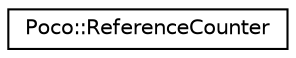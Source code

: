 digraph "Graphical Class Hierarchy"
{
 // LATEX_PDF_SIZE
  edge [fontname="Helvetica",fontsize="10",labelfontname="Helvetica",labelfontsize="10"];
  node [fontname="Helvetica",fontsize="10",shape=record];
  rankdir="LR";
  Node0 [label="Poco::ReferenceCounter",height=0.2,width=0.4,color="black", fillcolor="white", style="filled",URL="$classPoco_1_1ReferenceCounter.html",tooltip="Simple ReferenceCounter object, does not delete itself when count reaches 0."];
}

